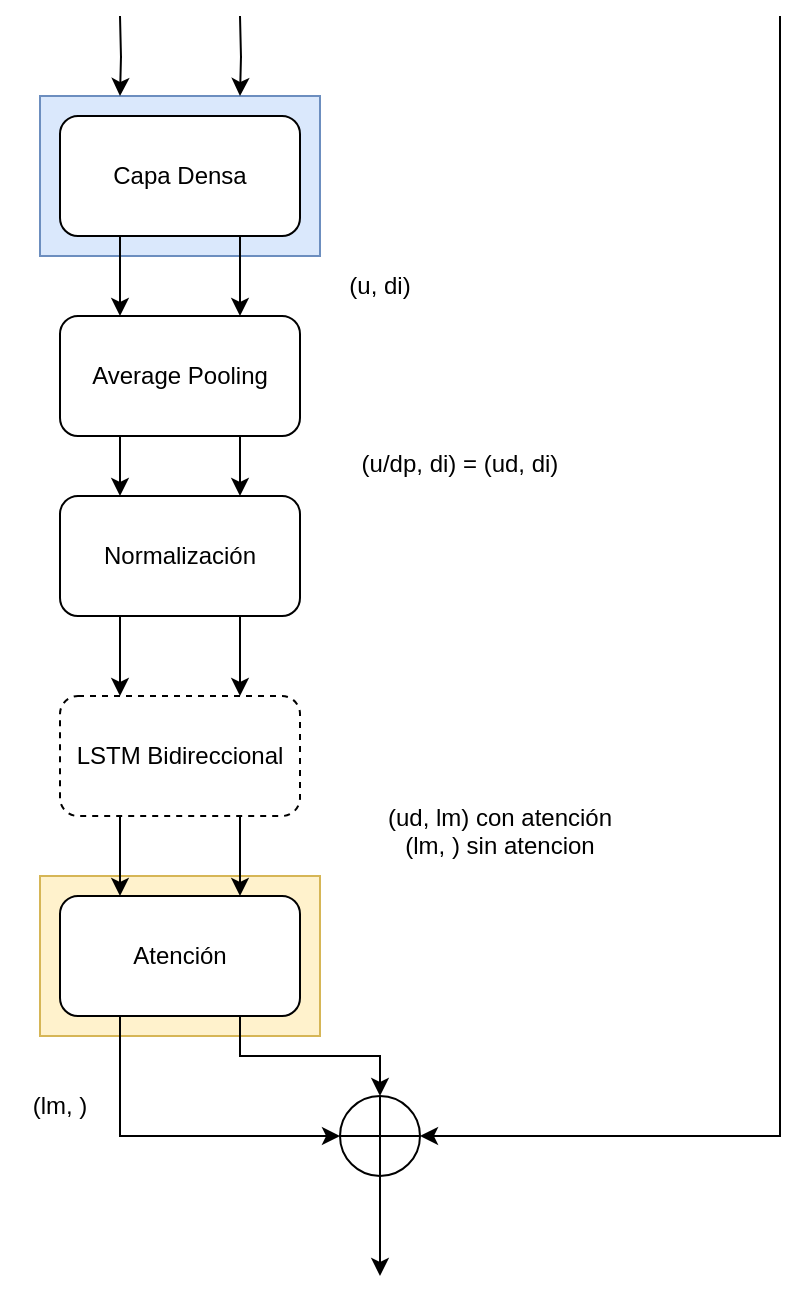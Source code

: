 <mxfile version="20.5.3" type="device"><diagram id="C9a12P7VLXwxf2lkmUer" name="Página-1"><mxGraphModel dx="1862" dy="640" grid="1" gridSize="10" guides="1" tooltips="1" connect="1" arrows="1" fold="1" page="1" pageScale="1" pageWidth="827" pageHeight="1169" math="0" shadow="0"><root><mxCell id="0"/><mxCell id="1" parent="0"/><mxCell id="ovtXcNNPqFKb2cruPjf3-1" value="" style="rounded=0;whiteSpace=wrap;shadow=0;sketch=0;fillColor=#fff2cc;strokeColor=#d6b656;" vertex="1" parent="1"><mxGeometry x="-520" y="1230" width="140" height="80" as="geometry"/></mxCell><mxCell id="ovtXcNNPqFKb2cruPjf3-2" value="" style="rounded=0;whiteSpace=wrap;shadow=0;sketch=0;fillColor=#dae8fc;strokeColor=#6c8ebf;" vertex="1" parent="1"><mxGeometry x="-520" y="840" width="140" height="80" as="geometry"/></mxCell><mxCell id="ovtXcNNPqFKb2cruPjf3-3" value="" style="edgeStyle=orthogonalEdgeStyle;rounded=0;jumpStyle=gap;orthogonalLoop=1;jettySize=auto;exitX=0.25;exitY=1;exitDx=0;exitDy=0;entryX=0.25;entryY=0;entryDx=0;entryDy=0;strokeColor=default;" edge="1" parent="1" source="ovtXcNNPqFKb2cruPjf3-5" target="ovtXcNNPqFKb2cruPjf3-8"><mxGeometry relative="1" as="geometry"/></mxCell><mxCell id="ovtXcNNPqFKb2cruPjf3-4" value="" style="edgeStyle=orthogonalEdgeStyle;rounded=0;jumpStyle=gap;orthogonalLoop=1;jettySize=auto;exitX=0.75;exitY=1;exitDx=0;exitDy=0;entryX=0.75;entryY=0;entryDx=0;entryDy=0;strokeColor=default;" edge="1" parent="1" source="ovtXcNNPqFKb2cruPjf3-5" target="ovtXcNNPqFKb2cruPjf3-8"><mxGeometry relative="1" as="geometry"/></mxCell><mxCell id="ovtXcNNPqFKb2cruPjf3-5" value="Capa Densa" style="rounded=1;whiteSpace=wrap;shadow=0;sketch=0;" vertex="1" parent="1"><mxGeometry x="-510" y="850" width="120" height="60" as="geometry"/></mxCell><mxCell id="ovtXcNNPqFKb2cruPjf3-6" value="" style="edgeStyle=orthogonalEdgeStyle;rounded=0;jumpStyle=gap;orthogonalLoop=1;jettySize=auto;exitX=0.25;exitY=1;exitDx=0;exitDy=0;entryX=0.25;entryY=0;entryDx=0;entryDy=0;strokeColor=default;" edge="1" parent="1" source="ovtXcNNPqFKb2cruPjf3-8" target="ovtXcNNPqFKb2cruPjf3-11"><mxGeometry relative="1" as="geometry"/></mxCell><mxCell id="ovtXcNNPqFKb2cruPjf3-7" value="" style="edgeStyle=orthogonalEdgeStyle;rounded=0;jumpStyle=gap;orthogonalLoop=1;jettySize=auto;exitX=0.75;exitY=1;exitDx=0;exitDy=0;entryX=0.75;entryY=0;entryDx=0;entryDy=0;strokeColor=default;" edge="1" parent="1" source="ovtXcNNPqFKb2cruPjf3-8" target="ovtXcNNPqFKb2cruPjf3-11"><mxGeometry relative="1" as="geometry"/></mxCell><mxCell id="ovtXcNNPqFKb2cruPjf3-8" value="Average Pooling" style="rounded=1;whiteSpace=wrap;shadow=0;sketch=0;" vertex="1" parent="1"><mxGeometry x="-510" y="950" width="120" height="60" as="geometry"/></mxCell><mxCell id="ovtXcNNPqFKb2cruPjf3-9" value="" style="edgeStyle=orthogonalEdgeStyle;rounded=0;jumpStyle=gap;orthogonalLoop=1;jettySize=auto;exitX=0.25;exitY=1;exitDx=0;exitDy=0;entryX=0.25;entryY=0;entryDx=0;entryDy=0;strokeColor=default;" edge="1" parent="1" source="ovtXcNNPqFKb2cruPjf3-11" target="ovtXcNNPqFKb2cruPjf3-14"><mxGeometry relative="1" as="geometry"/></mxCell><mxCell id="ovtXcNNPqFKb2cruPjf3-10" value="" style="edgeStyle=orthogonalEdgeStyle;rounded=0;jumpStyle=gap;orthogonalLoop=1;jettySize=auto;exitX=0.75;exitY=1;exitDx=0;exitDy=0;entryX=0.75;entryY=0;entryDx=0;entryDy=0;strokeColor=default;" edge="1" parent="1" source="ovtXcNNPqFKb2cruPjf3-11" target="ovtXcNNPqFKb2cruPjf3-14"><mxGeometry relative="1" as="geometry"/></mxCell><mxCell id="ovtXcNNPqFKb2cruPjf3-11" value="Normalización" style="rounded=1;whiteSpace=wrap;shadow=0;sketch=0;" vertex="1" parent="1"><mxGeometry x="-510" y="1040" width="120" height="60" as="geometry"/></mxCell><mxCell id="ovtXcNNPqFKb2cruPjf3-12" value="" style="edgeStyle=orthogonalEdgeStyle;rounded=0;jumpStyle=gap;orthogonalLoop=1;jettySize=auto;exitX=0.25;exitY=1;exitDx=0;exitDy=0;entryX=0.25;entryY=0;entryDx=0;entryDy=0;strokeColor=default;" edge="1" parent="1" source="ovtXcNNPqFKb2cruPjf3-14" target="ovtXcNNPqFKb2cruPjf3-18"><mxGeometry relative="1" as="geometry"/></mxCell><mxCell id="ovtXcNNPqFKb2cruPjf3-13" value="" style="edgeStyle=orthogonalEdgeStyle;rounded=0;jumpStyle=gap;orthogonalLoop=1;jettySize=auto;exitX=0.75;exitY=1;exitDx=0;exitDy=0;entryX=0.75;entryY=0;entryDx=0;entryDy=0;strokeColor=default;" edge="1" parent="1" source="ovtXcNNPqFKb2cruPjf3-14" target="ovtXcNNPqFKb2cruPjf3-18"><mxGeometry relative="1" as="geometry"/></mxCell><mxCell id="ovtXcNNPqFKb2cruPjf3-14" value="LSTM Bidireccional" style="rounded=1;whiteSpace=wrap;shadow=0;sketch=0;dashed=1;" vertex="1" parent="1"><mxGeometry x="-510" y="1140" width="120" height="60" as="geometry"/></mxCell><mxCell id="ovtXcNNPqFKb2cruPjf3-15" value="" style="verticalLabelPosition=bottom;verticalAlign=top;shape=mxgraph.flowchart.summing_function;rounded=0;shadow=0;sketch=0;" vertex="1" parent="1"><mxGeometry x="-370" y="1340" width="40" height="40" as="geometry"/></mxCell><mxCell id="ovtXcNNPqFKb2cruPjf3-16" value="" style="edgeStyle=orthogonalEdgeStyle;rounded=0;jumpStyle=gap;orthogonalLoop=1;jettySize=auto;exitX=0.25;exitY=1;exitDx=0;exitDy=0;entryX=0;entryY=0.5;entryDx=0;entryDy=0;entryPerimeter=0;strokeColor=default;" edge="1" parent="1" source="ovtXcNNPqFKb2cruPjf3-18" target="ovtXcNNPqFKb2cruPjf3-15"><mxGeometry relative="1" as="geometry"/></mxCell><mxCell id="ovtXcNNPqFKb2cruPjf3-17" value="" style="edgeStyle=orthogonalEdgeStyle;rounded=0;jumpStyle=gap;orthogonalLoop=1;jettySize=auto;exitX=0.75;exitY=1;exitDx=0;exitDy=0;entryX=0.5;entryY=0;entryDx=0;entryDy=0;entryPerimeter=0;strokeColor=default;" edge="1" parent="1" source="ovtXcNNPqFKb2cruPjf3-18" target="ovtXcNNPqFKb2cruPjf3-15"><mxGeometry relative="1" as="geometry"/></mxCell><mxCell id="ovtXcNNPqFKb2cruPjf3-18" value="Atención" style="rounded=1;whiteSpace=wrap;shadow=0;sketch=0;" vertex="1" parent="1"><mxGeometry x="-510" y="1240" width="120" height="60" as="geometry"/></mxCell><mxCell id="ovtXcNNPqFKb2cruPjf3-19" value="(u/dp, di) = (ud, di)" style="text;strokeColor=none;fillColor=none;align=center;verticalAlign=middle;whiteSpace=wrap;rounded=0;shadow=0;sketch=0;" vertex="1" parent="1"><mxGeometry x="-370" y="1009" width="120" height="30" as="geometry"/></mxCell><mxCell id="ovtXcNNPqFKb2cruPjf3-20" value="(u, di)" style="text;strokeColor=none;fillColor=none;align=center;verticalAlign=middle;whiteSpace=wrap;rounded=0;shadow=0;sketch=0;" vertex="1" parent="1"><mxGeometry x="-380" y="920" width="60" height="30" as="geometry"/></mxCell><mxCell id="ovtXcNNPqFKb2cruPjf3-21" value="(ud, lm) con atención&#xA;(lm, ) sin atencion&#xA;" style="text;strokeColor=none;fillColor=none;align=center;verticalAlign=middle;whiteSpace=wrap;rounded=0;shadow=0;sketch=0;" vertex="1" parent="1"><mxGeometry x="-370" y="1200" width="160" height="30" as="geometry"/></mxCell><mxCell id="ovtXcNNPqFKb2cruPjf3-22" value="(lm, )" style="text;strokeColor=none;fillColor=none;align=center;verticalAlign=middle;whiteSpace=wrap;rounded=0;shadow=0;sketch=0;" vertex="1" parent="1"><mxGeometry x="-540" y="1330" width="60" height="30" as="geometry"/></mxCell><mxCell id="ovtXcNNPqFKb2cruPjf3-23" value="" style="edgeStyle=orthogonalEdgeStyle;rounded=0;jumpStyle=gap;orthogonalLoop=1;jettySize=auto;entryX=1;entryY=0.5;entryDx=0;entryDy=0;entryPerimeter=0;strokeColor=default;" edge="1" parent="1" target="ovtXcNNPqFKb2cruPjf3-15"><mxGeometry relative="1" as="geometry"><mxPoint x="-150" y="800" as="sourcePoint"/><mxPoint x="-150" y="1580" as="targetPoint"/><Array as="points"><mxPoint x="-150" y="910"/><mxPoint x="-150" y="1360"/></Array></mxGeometry></mxCell><mxCell id="ovtXcNNPqFKb2cruPjf3-24" value="" style="edgeStyle=orthogonalEdgeStyle;rounded=0;jumpStyle=gap;orthogonalLoop=1;jettySize=auto;exitX=0.25;exitY=1;exitDx=0;exitDy=0;entryX=0.25;entryY=0;entryDx=0;entryDy=0;strokeColor=default;" edge="1" parent="1"><mxGeometry relative="1" as="geometry"><mxPoint x="-480" y="800" as="sourcePoint"/><mxPoint x="-480" y="840" as="targetPoint"/></mxGeometry></mxCell><mxCell id="ovtXcNNPqFKb2cruPjf3-25" value="" style="edgeStyle=orthogonalEdgeStyle;rounded=0;jumpStyle=gap;orthogonalLoop=1;jettySize=auto;exitX=0.75;exitY=1;exitDx=0;exitDy=0;entryX=0.75;entryY=0;entryDx=0;entryDy=0;strokeColor=default;" edge="1" parent="1"><mxGeometry relative="1" as="geometry"><mxPoint x="-420" y="800" as="sourcePoint"/><mxPoint x="-420" y="840" as="targetPoint"/></mxGeometry></mxCell><mxCell id="ovtXcNNPqFKb2cruPjf3-26" value="" style="endArrow=classic;html=1;rounded=0;exitX=0.5;exitY=1;exitDx=0;exitDy=0;exitPerimeter=0;" edge="1" parent="1" source="ovtXcNNPqFKb2cruPjf3-15"><mxGeometry width="50" height="50" relative="1" as="geometry"><mxPoint x="-400" y="1450" as="sourcePoint"/><mxPoint x="-350" y="1430" as="targetPoint"/></mxGeometry></mxCell></root></mxGraphModel></diagram></mxfile>